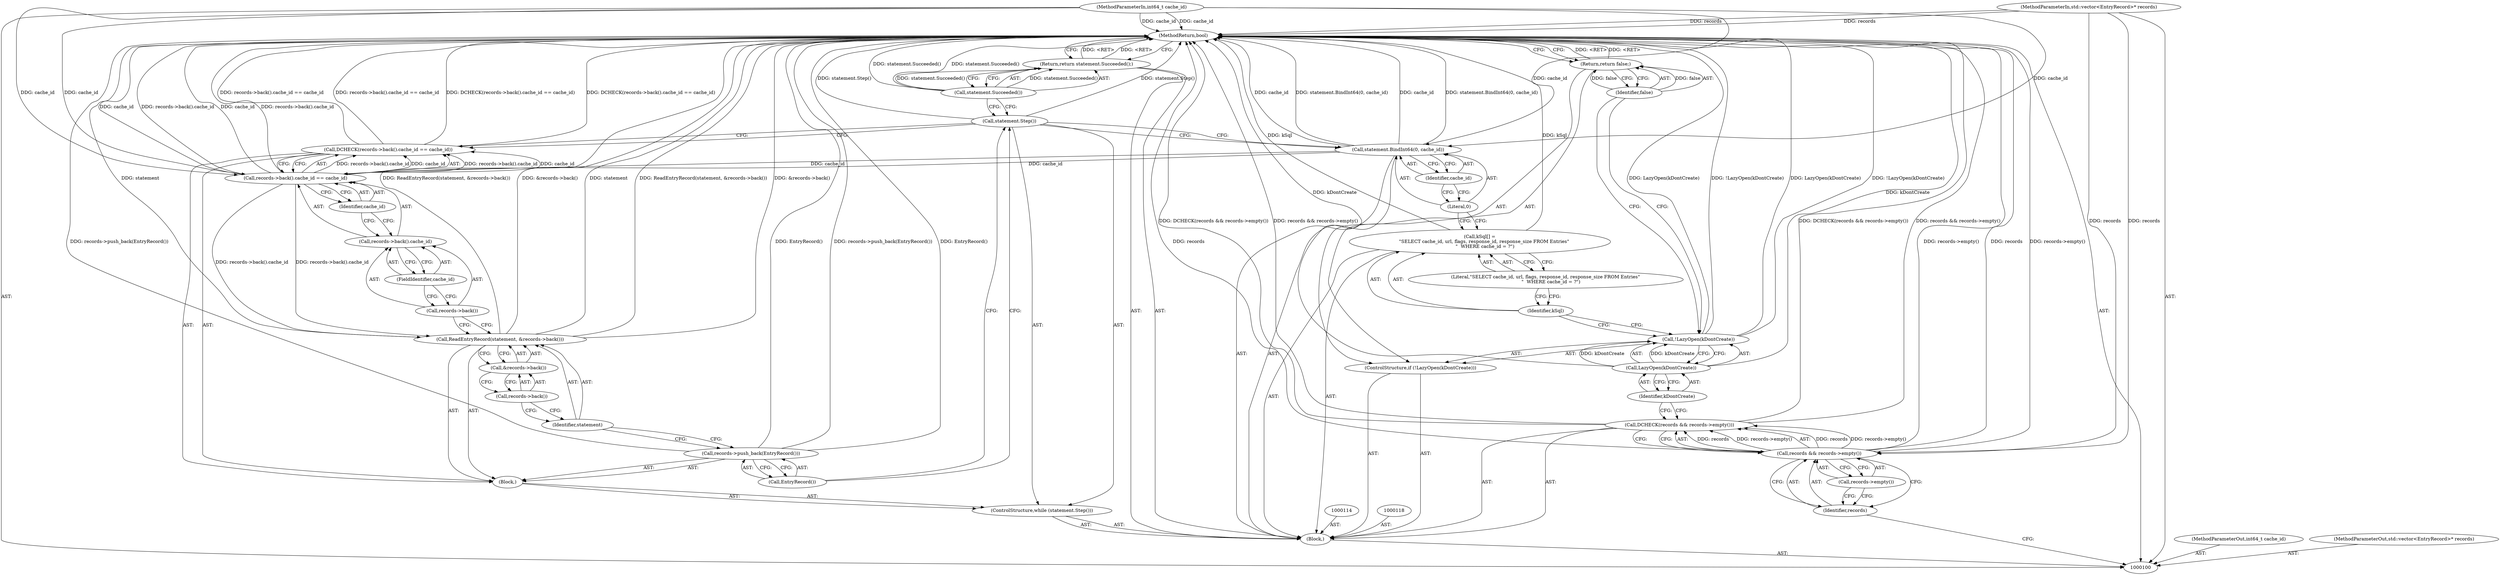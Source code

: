 digraph "1_Chrome_04aaacb936a08d70862d6d9d7e8354721ae46be8_7" {
"1000139" [label="(MethodReturn,bool)"];
"1000101" [label="(MethodParameterIn,int64_t cache_id)"];
"1000215" [label="(MethodParameterOut,int64_t cache_id)"];
"1000119" [label="(Call,statement.BindInt64(0, cache_id))"];
"1000120" [label="(Literal,0)"];
"1000121" [label="(Identifier,cache_id)"];
"1000122" [label="(ControlStructure,while (statement.Step()))"];
"1000124" [label="(Block,)"];
"1000123" [label="(Call,statement.Step())"];
"1000126" [label="(Call,EntryRecord())"];
"1000125" [label="(Call,records->push_back(EntryRecord()))"];
"1000128" [label="(Identifier,statement)"];
"1000129" [label="(Call,&records->back())"];
"1000130" [label="(Call,records->back())"];
"1000127" [label="(Call,ReadEntryRecord(statement, &records->back()))"];
"1000132" [label="(Call,records->back().cache_id == cache_id)"];
"1000133" [label="(Call,records->back().cache_id)"];
"1000134" [label="(Call,records->back())"];
"1000135" [label="(FieldIdentifier,cache_id)"];
"1000136" [label="(Identifier,cache_id)"];
"1000131" [label="(Call,DCHECK(records->back().cache_id == cache_id))"];
"1000102" [label="(MethodParameterIn,std::vector<EntryRecord>* records)"];
"1000216" [label="(MethodParameterOut,std::vector<EntryRecord>* records)"];
"1000103" [label="(Block,)"];
"1000137" [label="(Return,return statement.Succeeded();)"];
"1000138" [label="(Call,statement.Succeeded())"];
"1000104" [label="(Call,DCHECK(records && records->empty()))"];
"1000107" [label="(Call,records->empty())"];
"1000105" [label="(Call,records && records->empty())"];
"1000106" [label="(Identifier,records)"];
"1000111" [label="(Identifier,kDontCreate)"];
"1000108" [label="(ControlStructure,if (!LazyOpen(kDontCreate)))"];
"1000109" [label="(Call,!LazyOpen(kDontCreate))"];
"1000110" [label="(Call,LazyOpen(kDontCreate))"];
"1000113" [label="(Identifier,false)"];
"1000112" [label="(Return,return false;)"];
"1000115" [label="(Call,kSql[] =\n      \"SELECT cache_id, url, flags, response_id, response_size FROM Entries\"\n       \"  WHERE cache_id = ?\")"];
"1000116" [label="(Identifier,kSql)"];
"1000117" [label="(Literal,\"SELECT cache_id, url, flags, response_id, response_size FROM Entries\"\n       \"  WHERE cache_id = ?\")"];
"1000139" -> "1000100"  [label="AST: "];
"1000139" -> "1000112"  [label="CFG: "];
"1000139" -> "1000137"  [label="CFG: "];
"1000125" -> "1000139"  [label="DDG: EntryRecord()"];
"1000125" -> "1000139"  [label="DDG: records->push_back(EntryRecord())"];
"1000105" -> "1000139"  [label="DDG: records->empty()"];
"1000105" -> "1000139"  [label="DDG: records"];
"1000104" -> "1000139"  [label="DDG: DCHECK(records && records->empty())"];
"1000104" -> "1000139"  [label="DDG: records && records->empty()"];
"1000127" -> "1000139"  [label="DDG: ReadEntryRecord(statement, &records->back())"];
"1000127" -> "1000139"  [label="DDG: &records->back()"];
"1000127" -> "1000139"  [label="DDG: statement"];
"1000132" -> "1000139"  [label="DDG: cache_id"];
"1000132" -> "1000139"  [label="DDG: records->back().cache_id"];
"1000119" -> "1000139"  [label="DDG: statement.BindInt64(0, cache_id)"];
"1000119" -> "1000139"  [label="DDG: cache_id"];
"1000131" -> "1000139"  [label="DDG: DCHECK(records->back().cache_id == cache_id)"];
"1000131" -> "1000139"  [label="DDG: records->back().cache_id == cache_id"];
"1000123" -> "1000139"  [label="DDG: statement.Step()"];
"1000102" -> "1000139"  [label="DDG: records"];
"1000101" -> "1000139"  [label="DDG: cache_id"];
"1000109" -> "1000139"  [label="DDG: LazyOpen(kDontCreate)"];
"1000109" -> "1000139"  [label="DDG: !LazyOpen(kDontCreate)"];
"1000138" -> "1000139"  [label="DDG: statement.Succeeded()"];
"1000110" -> "1000139"  [label="DDG: kDontCreate"];
"1000115" -> "1000139"  [label="DDG: kSql"];
"1000112" -> "1000139"  [label="DDG: <RET>"];
"1000137" -> "1000139"  [label="DDG: <RET>"];
"1000101" -> "1000100"  [label="AST: "];
"1000101" -> "1000139"  [label="DDG: cache_id"];
"1000101" -> "1000119"  [label="DDG: cache_id"];
"1000101" -> "1000132"  [label="DDG: cache_id"];
"1000215" -> "1000100"  [label="AST: "];
"1000119" -> "1000103"  [label="AST: "];
"1000119" -> "1000121"  [label="CFG: "];
"1000120" -> "1000119"  [label="AST: "];
"1000121" -> "1000119"  [label="AST: "];
"1000123" -> "1000119"  [label="CFG: "];
"1000119" -> "1000139"  [label="DDG: statement.BindInt64(0, cache_id)"];
"1000119" -> "1000139"  [label="DDG: cache_id"];
"1000101" -> "1000119"  [label="DDG: cache_id"];
"1000119" -> "1000132"  [label="DDG: cache_id"];
"1000120" -> "1000119"  [label="AST: "];
"1000120" -> "1000115"  [label="CFG: "];
"1000121" -> "1000120"  [label="CFG: "];
"1000121" -> "1000119"  [label="AST: "];
"1000121" -> "1000120"  [label="CFG: "];
"1000119" -> "1000121"  [label="CFG: "];
"1000122" -> "1000103"  [label="AST: "];
"1000123" -> "1000122"  [label="AST: "];
"1000124" -> "1000122"  [label="AST: "];
"1000124" -> "1000122"  [label="AST: "];
"1000125" -> "1000124"  [label="AST: "];
"1000127" -> "1000124"  [label="AST: "];
"1000131" -> "1000124"  [label="AST: "];
"1000123" -> "1000122"  [label="AST: "];
"1000123" -> "1000131"  [label="CFG: "];
"1000123" -> "1000119"  [label="CFG: "];
"1000126" -> "1000123"  [label="CFG: "];
"1000138" -> "1000123"  [label="CFG: "];
"1000123" -> "1000139"  [label="DDG: statement.Step()"];
"1000126" -> "1000125"  [label="AST: "];
"1000126" -> "1000123"  [label="CFG: "];
"1000125" -> "1000126"  [label="CFG: "];
"1000125" -> "1000124"  [label="AST: "];
"1000125" -> "1000126"  [label="CFG: "];
"1000126" -> "1000125"  [label="AST: "];
"1000128" -> "1000125"  [label="CFG: "];
"1000125" -> "1000139"  [label="DDG: EntryRecord()"];
"1000125" -> "1000139"  [label="DDG: records->push_back(EntryRecord())"];
"1000128" -> "1000127"  [label="AST: "];
"1000128" -> "1000125"  [label="CFG: "];
"1000130" -> "1000128"  [label="CFG: "];
"1000129" -> "1000127"  [label="AST: "];
"1000129" -> "1000130"  [label="CFG: "];
"1000130" -> "1000129"  [label="AST: "];
"1000127" -> "1000129"  [label="CFG: "];
"1000130" -> "1000129"  [label="AST: "];
"1000130" -> "1000128"  [label="CFG: "];
"1000129" -> "1000130"  [label="CFG: "];
"1000127" -> "1000124"  [label="AST: "];
"1000127" -> "1000129"  [label="CFG: "];
"1000128" -> "1000127"  [label="AST: "];
"1000129" -> "1000127"  [label="AST: "];
"1000134" -> "1000127"  [label="CFG: "];
"1000127" -> "1000139"  [label="DDG: ReadEntryRecord(statement, &records->back())"];
"1000127" -> "1000139"  [label="DDG: &records->back()"];
"1000127" -> "1000139"  [label="DDG: statement"];
"1000132" -> "1000127"  [label="DDG: records->back().cache_id"];
"1000132" -> "1000131"  [label="AST: "];
"1000132" -> "1000136"  [label="CFG: "];
"1000133" -> "1000132"  [label="AST: "];
"1000136" -> "1000132"  [label="AST: "];
"1000131" -> "1000132"  [label="CFG: "];
"1000132" -> "1000139"  [label="DDG: cache_id"];
"1000132" -> "1000139"  [label="DDG: records->back().cache_id"];
"1000132" -> "1000127"  [label="DDG: records->back().cache_id"];
"1000132" -> "1000131"  [label="DDG: records->back().cache_id"];
"1000132" -> "1000131"  [label="DDG: cache_id"];
"1000119" -> "1000132"  [label="DDG: cache_id"];
"1000101" -> "1000132"  [label="DDG: cache_id"];
"1000133" -> "1000132"  [label="AST: "];
"1000133" -> "1000135"  [label="CFG: "];
"1000134" -> "1000133"  [label="AST: "];
"1000135" -> "1000133"  [label="AST: "];
"1000136" -> "1000133"  [label="CFG: "];
"1000134" -> "1000133"  [label="AST: "];
"1000134" -> "1000127"  [label="CFG: "];
"1000135" -> "1000134"  [label="CFG: "];
"1000135" -> "1000133"  [label="AST: "];
"1000135" -> "1000134"  [label="CFG: "];
"1000133" -> "1000135"  [label="CFG: "];
"1000136" -> "1000132"  [label="AST: "];
"1000136" -> "1000133"  [label="CFG: "];
"1000132" -> "1000136"  [label="CFG: "];
"1000131" -> "1000124"  [label="AST: "];
"1000131" -> "1000132"  [label="CFG: "];
"1000132" -> "1000131"  [label="AST: "];
"1000123" -> "1000131"  [label="CFG: "];
"1000131" -> "1000139"  [label="DDG: DCHECK(records->back().cache_id == cache_id)"];
"1000131" -> "1000139"  [label="DDG: records->back().cache_id == cache_id"];
"1000132" -> "1000131"  [label="DDG: records->back().cache_id"];
"1000132" -> "1000131"  [label="DDG: cache_id"];
"1000102" -> "1000100"  [label="AST: "];
"1000102" -> "1000139"  [label="DDG: records"];
"1000102" -> "1000105"  [label="DDG: records"];
"1000216" -> "1000100"  [label="AST: "];
"1000103" -> "1000100"  [label="AST: "];
"1000104" -> "1000103"  [label="AST: "];
"1000108" -> "1000103"  [label="AST: "];
"1000114" -> "1000103"  [label="AST: "];
"1000115" -> "1000103"  [label="AST: "];
"1000118" -> "1000103"  [label="AST: "];
"1000119" -> "1000103"  [label="AST: "];
"1000122" -> "1000103"  [label="AST: "];
"1000137" -> "1000103"  [label="AST: "];
"1000137" -> "1000103"  [label="AST: "];
"1000137" -> "1000138"  [label="CFG: "];
"1000138" -> "1000137"  [label="AST: "];
"1000139" -> "1000137"  [label="CFG: "];
"1000137" -> "1000139"  [label="DDG: <RET>"];
"1000138" -> "1000137"  [label="DDG: statement.Succeeded()"];
"1000138" -> "1000137"  [label="AST: "];
"1000138" -> "1000123"  [label="CFG: "];
"1000137" -> "1000138"  [label="CFG: "];
"1000138" -> "1000139"  [label="DDG: statement.Succeeded()"];
"1000138" -> "1000137"  [label="DDG: statement.Succeeded()"];
"1000104" -> "1000103"  [label="AST: "];
"1000104" -> "1000105"  [label="CFG: "];
"1000105" -> "1000104"  [label="AST: "];
"1000111" -> "1000104"  [label="CFG: "];
"1000104" -> "1000139"  [label="DDG: DCHECK(records && records->empty())"];
"1000104" -> "1000139"  [label="DDG: records && records->empty()"];
"1000105" -> "1000104"  [label="DDG: records"];
"1000105" -> "1000104"  [label="DDG: records->empty()"];
"1000107" -> "1000105"  [label="AST: "];
"1000107" -> "1000106"  [label="CFG: "];
"1000105" -> "1000107"  [label="CFG: "];
"1000105" -> "1000104"  [label="AST: "];
"1000105" -> "1000106"  [label="CFG: "];
"1000105" -> "1000107"  [label="CFG: "];
"1000106" -> "1000105"  [label="AST: "];
"1000107" -> "1000105"  [label="AST: "];
"1000104" -> "1000105"  [label="CFG: "];
"1000105" -> "1000139"  [label="DDG: records->empty()"];
"1000105" -> "1000139"  [label="DDG: records"];
"1000105" -> "1000104"  [label="DDG: records"];
"1000105" -> "1000104"  [label="DDG: records->empty()"];
"1000102" -> "1000105"  [label="DDG: records"];
"1000106" -> "1000105"  [label="AST: "];
"1000106" -> "1000100"  [label="CFG: "];
"1000107" -> "1000106"  [label="CFG: "];
"1000105" -> "1000106"  [label="CFG: "];
"1000111" -> "1000110"  [label="AST: "];
"1000111" -> "1000104"  [label="CFG: "];
"1000110" -> "1000111"  [label="CFG: "];
"1000108" -> "1000103"  [label="AST: "];
"1000109" -> "1000108"  [label="AST: "];
"1000112" -> "1000108"  [label="AST: "];
"1000109" -> "1000108"  [label="AST: "];
"1000109" -> "1000110"  [label="CFG: "];
"1000110" -> "1000109"  [label="AST: "];
"1000113" -> "1000109"  [label="CFG: "];
"1000116" -> "1000109"  [label="CFG: "];
"1000109" -> "1000139"  [label="DDG: LazyOpen(kDontCreate)"];
"1000109" -> "1000139"  [label="DDG: !LazyOpen(kDontCreate)"];
"1000110" -> "1000109"  [label="DDG: kDontCreate"];
"1000110" -> "1000109"  [label="AST: "];
"1000110" -> "1000111"  [label="CFG: "];
"1000111" -> "1000110"  [label="AST: "];
"1000109" -> "1000110"  [label="CFG: "];
"1000110" -> "1000139"  [label="DDG: kDontCreate"];
"1000110" -> "1000109"  [label="DDG: kDontCreate"];
"1000113" -> "1000112"  [label="AST: "];
"1000113" -> "1000109"  [label="CFG: "];
"1000112" -> "1000113"  [label="CFG: "];
"1000113" -> "1000112"  [label="DDG: false"];
"1000112" -> "1000108"  [label="AST: "];
"1000112" -> "1000113"  [label="CFG: "];
"1000113" -> "1000112"  [label="AST: "];
"1000139" -> "1000112"  [label="CFG: "];
"1000112" -> "1000139"  [label="DDG: <RET>"];
"1000113" -> "1000112"  [label="DDG: false"];
"1000115" -> "1000103"  [label="AST: "];
"1000115" -> "1000117"  [label="CFG: "];
"1000116" -> "1000115"  [label="AST: "];
"1000117" -> "1000115"  [label="AST: "];
"1000120" -> "1000115"  [label="CFG: "];
"1000115" -> "1000139"  [label="DDG: kSql"];
"1000116" -> "1000115"  [label="AST: "];
"1000116" -> "1000109"  [label="CFG: "];
"1000117" -> "1000116"  [label="CFG: "];
"1000117" -> "1000115"  [label="AST: "];
"1000117" -> "1000116"  [label="CFG: "];
"1000115" -> "1000117"  [label="CFG: "];
}
